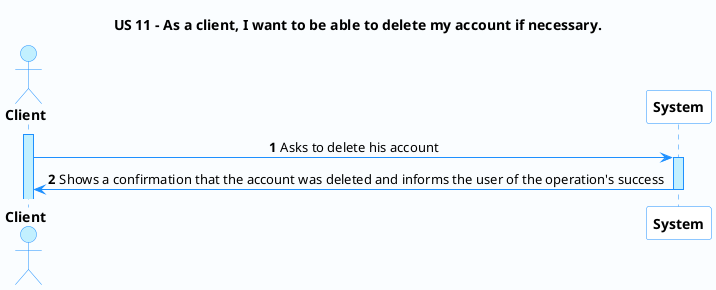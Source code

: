 @startuml

'-Style----------------------------------------------------------------------------------------------------------------

autonumber

skinparam DefaultTextAlignment center

skinparam BackgroundColor #fafdff

skinparam participant {
    BackgroundColor AWS_BG_COLOR
    BorderColor AWS_BORDER_COLOR
}

skinparam sequence {
    LifeLineBorderColor DodgerBlue
    LifeLineBackgroundColor APPLICATION

    ActorBackgroundColor APPLICATION
    ActorBorderColor DodgerBlue

    BackgroundColor #FFFFFF
    ArrowColor DodgerBlue
    BorderColor DodgerBlue
    ParticipantBorderColor DodgerBlue

    GroupBorderColor #082642
    GroupBackgroundColor APPLICATION
}


'-Title----------------------------------------------------------------------------------------------------------------

title US 11 - As a client, I want to be able to delete my account if necessary.

'-Actors/Participants--------------------------------------------------------------------------------------------------

actor "<b>Client" as A
participant "<b>System" as CR


'-Associations---------------------------------------------------------------------------------------------------------

activate A

A -> CR: Asks to delete his account
activate CR


CR -> A: Shows a confirmation that the account was deleted and informs the user of the operation's success
deactivate CR
'----------------------------------------------------------------------------------------------------------------------

@enduml